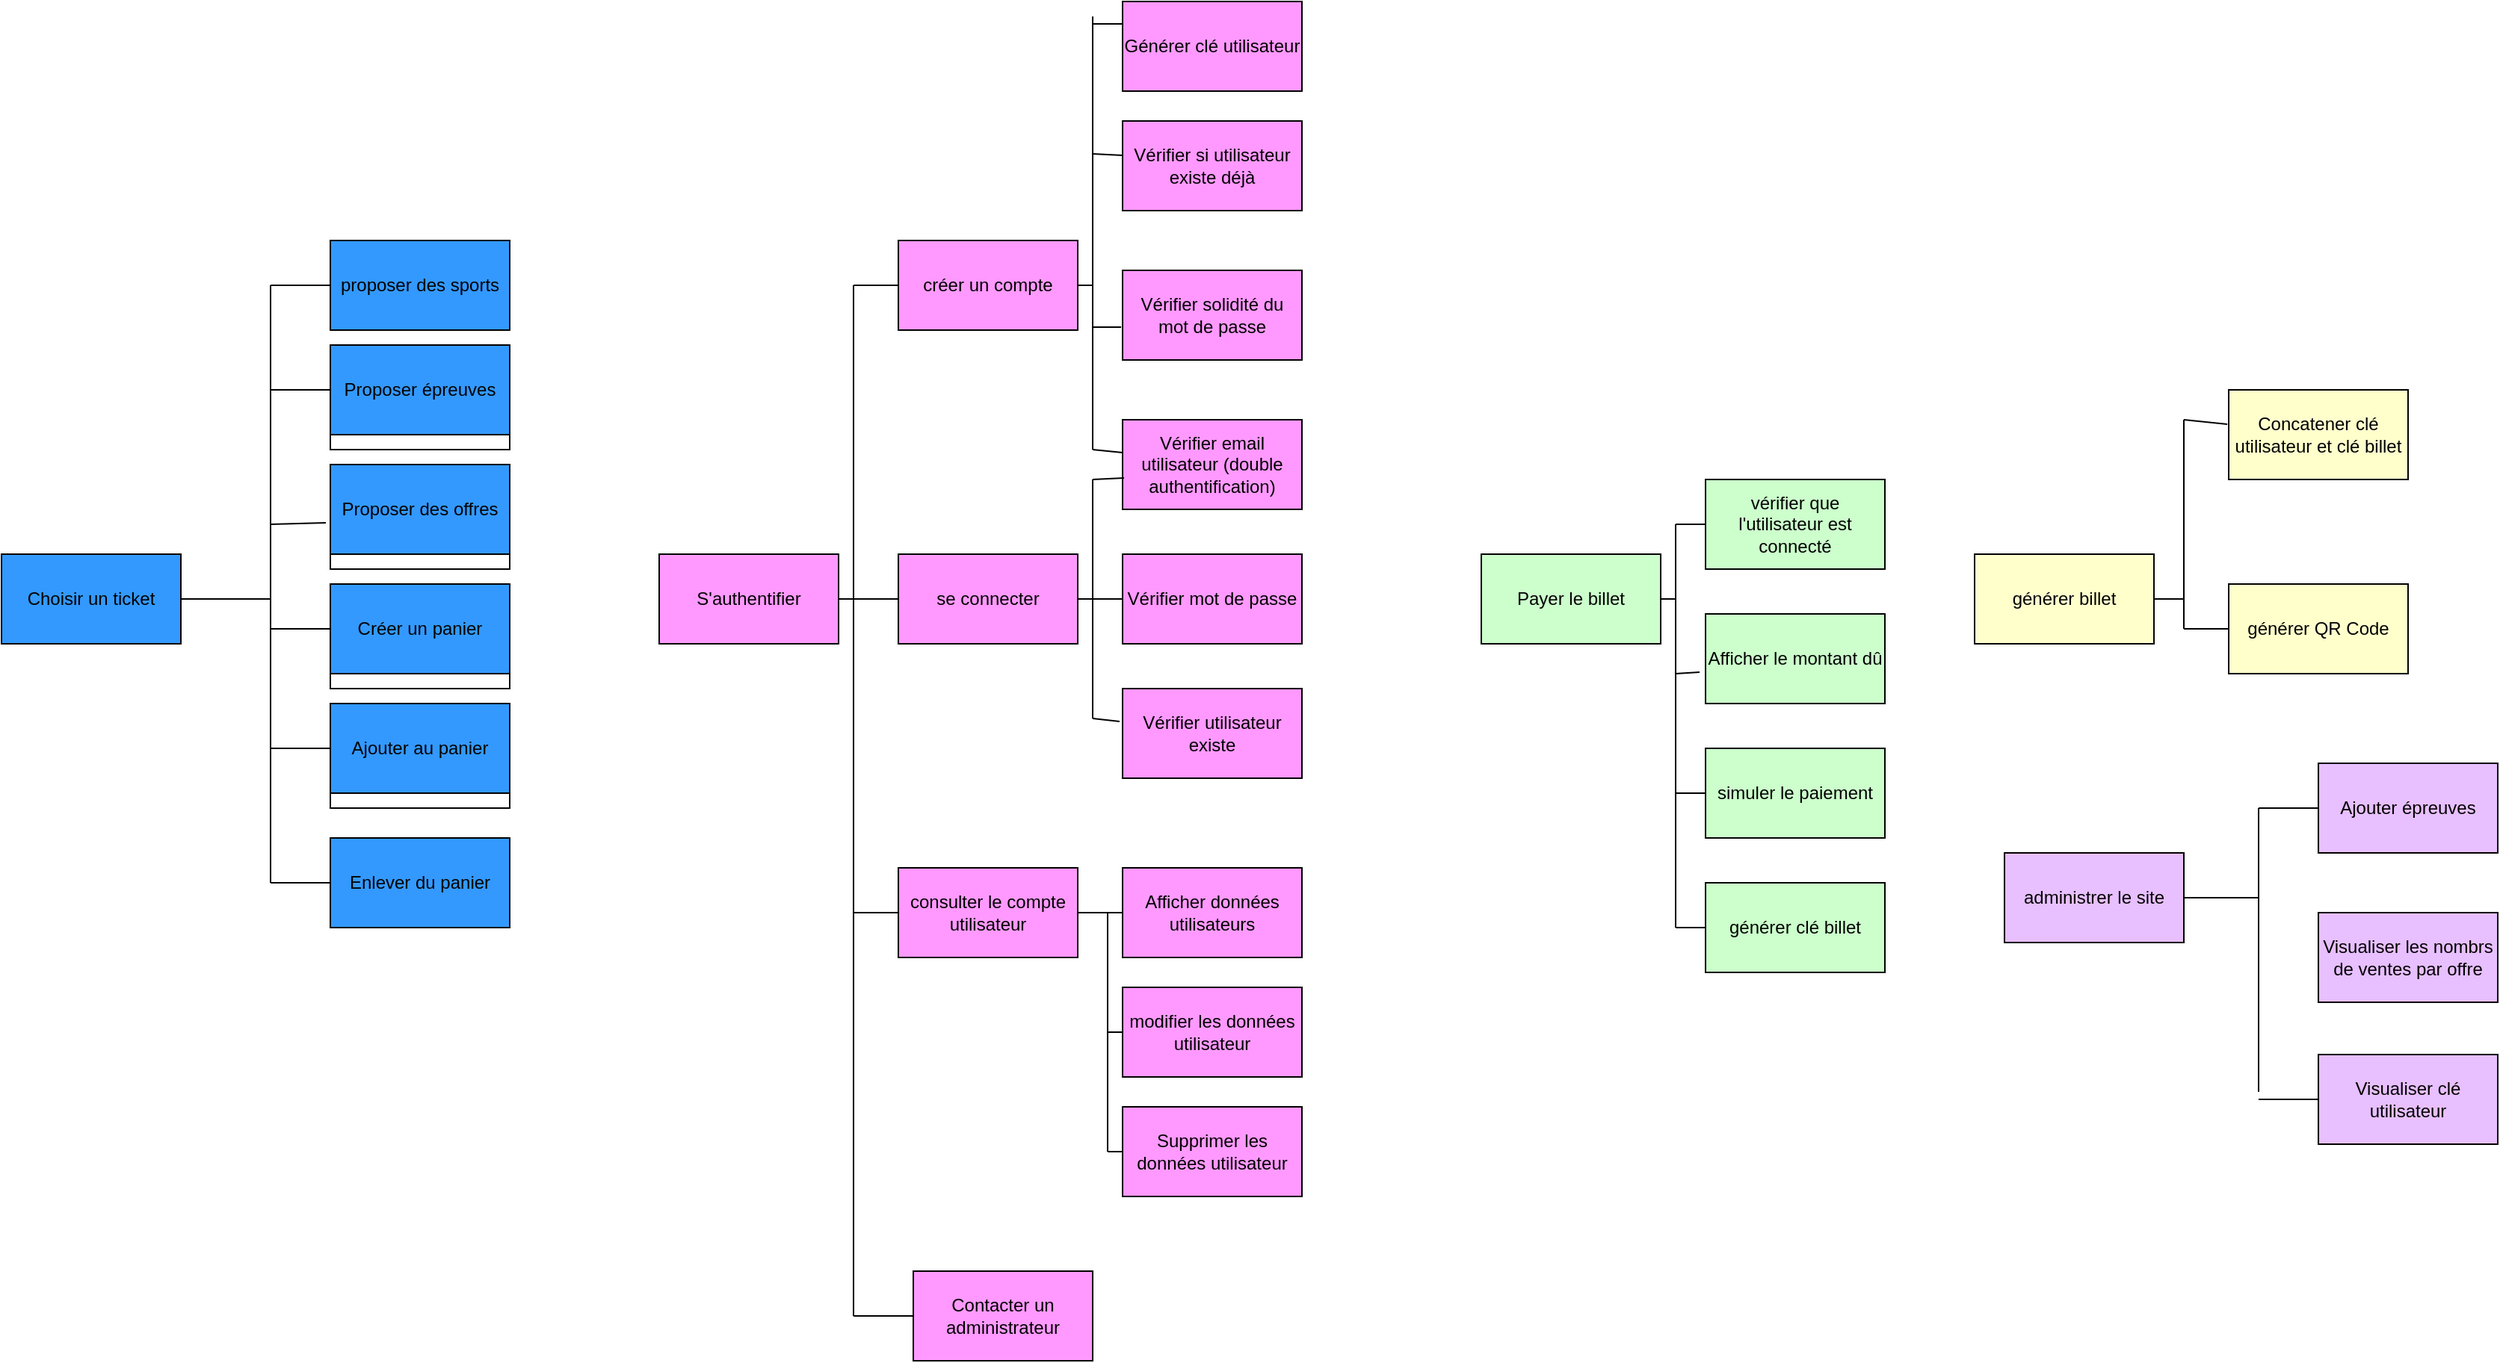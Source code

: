 <mxfile version="24.2.1" type="github">
  <diagram name="Page-1" id="ORcW78pB8pA4RtSE9EpY">
    <mxGraphModel dx="1434" dy="1915" grid="1" gridSize="10" guides="1" tooltips="1" connect="1" arrows="1" fold="1" page="1" pageScale="1" pageWidth="827" pageHeight="1169" math="0" shadow="0">
      <root>
        <mxCell id="0" />
        <mxCell id="1" parent="0" />
        <mxCell id="TDH0PIO0VaUoWsepzdBz-14" value="Choisir un ticket " style="rounded=0;whiteSpace=wrap;html=1;fillColor=#3399FF;" vertex="1" parent="1">
          <mxGeometry x="10" y="250" width="120" height="60" as="geometry" />
        </mxCell>
        <mxCell id="TDH0PIO0VaUoWsepzdBz-15" value="proposer des sports " style="rounded=0;whiteSpace=wrap;html=1;fillColor=#3399FF;" vertex="1" parent="1">
          <mxGeometry x="230" y="40" width="120" height="60" as="geometry" />
        </mxCell>
        <mxCell id="TDH0PIO0VaUoWsepzdBz-16" value="Proposer épreuves " style="rounded=0;whiteSpace=wrap;html=1;" vertex="1" parent="1">
          <mxGeometry x="230" y="120" width="120" height="60" as="geometry" />
        </mxCell>
        <mxCell id="TDH0PIO0VaUoWsepzdBz-17" value="Proposer des offres " style="rounded=0;whiteSpace=wrap;html=1;" vertex="1" parent="1">
          <mxGeometry x="230" y="200" width="120" height="60" as="geometry" />
        </mxCell>
        <mxCell id="TDH0PIO0VaUoWsepzdBz-18" value="Ajouter au panier " style="rounded=0;whiteSpace=wrap;html=1;" vertex="1" parent="1">
          <mxGeometry x="230" y="360" width="120" height="60" as="geometry" />
        </mxCell>
        <mxCell id="TDH0PIO0VaUoWsepzdBz-19" value="Enlever du panier " style="rounded=0;whiteSpace=wrap;html=1;fillColor=#3399FF;" vertex="1" parent="1">
          <mxGeometry x="230" y="440" width="120" height="60" as="geometry" />
        </mxCell>
        <mxCell id="TDH0PIO0VaUoWsepzdBz-20" value="Créer un panier " style="rounded=0;whiteSpace=wrap;html=1;" vertex="1" parent="1">
          <mxGeometry x="230" y="280" width="120" height="60" as="geometry" />
        </mxCell>
        <mxCell id="TDH0PIO0VaUoWsepzdBz-21" value="S&#39;authentifier " style="rounded=0;whiteSpace=wrap;html=1;fillColor=#FF99FF;" vertex="1" parent="1">
          <mxGeometry x="450" y="250" width="120" height="60" as="geometry" />
        </mxCell>
        <mxCell id="TDH0PIO0VaUoWsepzdBz-22" value="créer un compte " style="rounded=0;whiteSpace=wrap;html=1;fillColor=#FF99FF;" vertex="1" parent="1">
          <mxGeometry x="610" y="40" width="120" height="60" as="geometry" />
        </mxCell>
        <mxCell id="TDH0PIO0VaUoWsepzdBz-23" value="Vérifier si utilisateur existe déjà " style="rounded=0;whiteSpace=wrap;html=1;fillColor=#FF99FF;" vertex="1" parent="1">
          <mxGeometry x="760" y="-40" width="120" height="60" as="geometry" />
        </mxCell>
        <mxCell id="TDH0PIO0VaUoWsepzdBz-24" value="Vérifier solidité du mot de passe " style="rounded=0;whiteSpace=wrap;html=1;fillColor=#FF99FF;" vertex="1" parent="1">
          <mxGeometry x="760" y="60" width="120" height="60" as="geometry" />
        </mxCell>
        <mxCell id="TDH0PIO0VaUoWsepzdBz-25" value="Vérifier email utilisateur (double authentification)" style="rounded=0;whiteSpace=wrap;html=1;fillColor=#FF99FF;" vertex="1" parent="1">
          <mxGeometry x="760" y="160" width="120" height="60" as="geometry" />
        </mxCell>
        <mxCell id="TDH0PIO0VaUoWsepzdBz-26" value="se connecter " style="rounded=0;whiteSpace=wrap;html=1;fillColor=#FF99FF;" vertex="1" parent="1">
          <mxGeometry x="610" y="250" width="120" height="60" as="geometry" />
        </mxCell>
        <mxCell id="TDH0PIO0VaUoWsepzdBz-27" value="Vérifier utilisateur existe " style="rounded=0;whiteSpace=wrap;html=1;fillColor=#FF99FF;" vertex="1" parent="1">
          <mxGeometry x="760" y="340" width="120" height="60" as="geometry" />
        </mxCell>
        <mxCell id="TDH0PIO0VaUoWsepzdBz-28" value="Vérifier mot de passe " style="rounded=0;whiteSpace=wrap;html=1;fillColor=#FF99FF;" vertex="1" parent="1">
          <mxGeometry x="760" y="250" width="120" height="60" as="geometry" />
        </mxCell>
        <mxCell id="TDH0PIO0VaUoWsepzdBz-30" value="consulter le compte utilisateur " style="rounded=0;whiteSpace=wrap;html=1;fillColor=#FF99FF;" vertex="1" parent="1">
          <mxGeometry x="610" y="460" width="120" height="60" as="geometry" />
        </mxCell>
        <mxCell id="TDH0PIO0VaUoWsepzdBz-31" value="Afficher données utilisateurs " style="rounded=0;whiteSpace=wrap;html=1;fillColor=#FF99FF;" vertex="1" parent="1">
          <mxGeometry x="760" y="460" width="120" height="60" as="geometry" />
        </mxCell>
        <mxCell id="TDH0PIO0VaUoWsepzdBz-32" value="Générer clé utilisateur " style="rounded=0;whiteSpace=wrap;html=1;fillColor=#FF99FF;" vertex="1" parent="1">
          <mxGeometry x="760" y="-120" width="120" height="60" as="geometry" />
        </mxCell>
        <mxCell id="TDH0PIO0VaUoWsepzdBz-33" value="modifier les données utilisateur" style="rounded=0;whiteSpace=wrap;html=1;fillColor=#FF99FF;" vertex="1" parent="1">
          <mxGeometry x="760" y="540" width="120" height="60" as="geometry" />
        </mxCell>
        <mxCell id="TDH0PIO0VaUoWsepzdBz-34" value="Supprimer les données utilisateur" style="rounded=0;whiteSpace=wrap;html=1;fillColor=#FF99FF;" vertex="1" parent="1">
          <mxGeometry x="760" y="620" width="120" height="60" as="geometry" />
        </mxCell>
        <mxCell id="TDH0PIO0VaUoWsepzdBz-35" value="Contacter un administrateur " style="rounded=0;whiteSpace=wrap;html=1;fillColor=#FF99FF;" vertex="1" parent="1">
          <mxGeometry x="620" y="730" width="120" height="60" as="geometry" />
        </mxCell>
        <mxCell id="TDH0PIO0VaUoWsepzdBz-36" value="Proposer épreuves " style="rounded=0;whiteSpace=wrap;html=1;fillColor=#3399FF;" vertex="1" parent="1">
          <mxGeometry x="230" y="110" width="120" height="60" as="geometry" />
        </mxCell>
        <mxCell id="TDH0PIO0VaUoWsepzdBz-37" value="Proposer des offres " style="rounded=0;whiteSpace=wrap;html=1;fillColor=#3399FF;" vertex="1" parent="1">
          <mxGeometry x="230" y="190" width="120" height="60" as="geometry" />
        </mxCell>
        <mxCell id="TDH0PIO0VaUoWsepzdBz-38" value="Créer un panier " style="rounded=0;whiteSpace=wrap;html=1;fillColor=#3399FF;" vertex="1" parent="1">
          <mxGeometry x="230" y="270" width="120" height="60" as="geometry" />
        </mxCell>
        <mxCell id="TDH0PIO0VaUoWsepzdBz-39" value="Ajouter au panier " style="rounded=0;whiteSpace=wrap;html=1;fillColor=#3399FF;" vertex="1" parent="1">
          <mxGeometry x="230" y="350" width="120" height="60" as="geometry" />
        </mxCell>
        <mxCell id="TDH0PIO0VaUoWsepzdBz-42" value="" style="endArrow=none;html=1;rounded=0;exitX=1;exitY=0.5;exitDx=0;exitDy=0;" edge="1" parent="1" source="TDH0PIO0VaUoWsepzdBz-14">
          <mxGeometry width="50" height="50" relative="1" as="geometry">
            <mxPoint x="390" y="240" as="sourcePoint" />
            <mxPoint x="190" y="280" as="targetPoint" />
          </mxGeometry>
        </mxCell>
        <mxCell id="TDH0PIO0VaUoWsepzdBz-43" value="" style="endArrow=none;html=1;rounded=0;" edge="1" parent="1">
          <mxGeometry width="50" height="50" relative="1" as="geometry">
            <mxPoint x="190" y="470" as="sourcePoint" />
            <mxPoint x="190" y="70" as="targetPoint" />
          </mxGeometry>
        </mxCell>
        <mxCell id="TDH0PIO0VaUoWsepzdBz-44" value="" style="endArrow=none;html=1;rounded=0;entryX=0;entryY=0.5;entryDx=0;entryDy=0;" edge="1" parent="1" target="TDH0PIO0VaUoWsepzdBz-15">
          <mxGeometry width="50" height="50" relative="1" as="geometry">
            <mxPoint x="190" y="70" as="sourcePoint" />
            <mxPoint x="440" y="190" as="targetPoint" />
          </mxGeometry>
        </mxCell>
        <mxCell id="TDH0PIO0VaUoWsepzdBz-45" value="" style="endArrow=none;html=1;rounded=0;entryX=0;entryY=0.5;entryDx=0;entryDy=0;" edge="1" parent="1" target="TDH0PIO0VaUoWsepzdBz-19">
          <mxGeometry width="50" height="50" relative="1" as="geometry">
            <mxPoint x="190" y="470" as="sourcePoint" />
            <mxPoint x="440" y="190" as="targetPoint" />
          </mxGeometry>
        </mxCell>
        <mxCell id="TDH0PIO0VaUoWsepzdBz-46" value="" style="endArrow=none;html=1;rounded=0;entryX=0;entryY=0.5;entryDx=0;entryDy=0;" edge="1" parent="1" target="TDH0PIO0VaUoWsepzdBz-39">
          <mxGeometry width="50" height="50" relative="1" as="geometry">
            <mxPoint x="190" y="380" as="sourcePoint" />
            <mxPoint x="440" y="190" as="targetPoint" />
          </mxGeometry>
        </mxCell>
        <mxCell id="TDH0PIO0VaUoWsepzdBz-47" value="" style="endArrow=none;html=1;rounded=0;entryX=0;entryY=0.5;entryDx=0;entryDy=0;" edge="1" parent="1" target="TDH0PIO0VaUoWsepzdBz-38">
          <mxGeometry width="50" height="50" relative="1" as="geometry">
            <mxPoint x="190" y="300" as="sourcePoint" />
            <mxPoint x="440" y="190" as="targetPoint" />
          </mxGeometry>
        </mxCell>
        <mxCell id="TDH0PIO0VaUoWsepzdBz-48" value="" style="endArrow=none;html=1;rounded=0;entryX=-0.025;entryY=0.65;entryDx=0;entryDy=0;entryPerimeter=0;" edge="1" parent="1" target="TDH0PIO0VaUoWsepzdBz-37">
          <mxGeometry width="50" height="50" relative="1" as="geometry">
            <mxPoint x="190" y="230" as="sourcePoint" />
            <mxPoint x="440" y="190" as="targetPoint" />
          </mxGeometry>
        </mxCell>
        <mxCell id="TDH0PIO0VaUoWsepzdBz-49" value="" style="endArrow=none;html=1;rounded=0;exitX=0;exitY=0.5;exitDx=0;exitDy=0;" edge="1" parent="1" source="TDH0PIO0VaUoWsepzdBz-36">
          <mxGeometry width="50" height="50" relative="1" as="geometry">
            <mxPoint x="390" y="240" as="sourcePoint" />
            <mxPoint x="190" y="140" as="targetPoint" />
          </mxGeometry>
        </mxCell>
        <mxCell id="TDH0PIO0VaUoWsepzdBz-50" value="" style="endArrow=none;html=1;rounded=0;" edge="1" parent="1">
          <mxGeometry width="50" height="50" relative="1" as="geometry">
            <mxPoint x="580" y="70" as="sourcePoint" />
            <mxPoint x="580" y="760" as="targetPoint" />
          </mxGeometry>
        </mxCell>
        <mxCell id="TDH0PIO0VaUoWsepzdBz-51" value="" style="endArrow=none;html=1;rounded=0;exitX=1;exitY=0.5;exitDx=0;exitDy=0;entryX=0;entryY=0.5;entryDx=0;entryDy=0;" edge="1" parent="1" source="TDH0PIO0VaUoWsepzdBz-21" target="TDH0PIO0VaUoWsepzdBz-26">
          <mxGeometry width="50" height="50" relative="1" as="geometry">
            <mxPoint x="860" y="480" as="sourcePoint" />
            <mxPoint x="580" y="280" as="targetPoint" />
          </mxGeometry>
        </mxCell>
        <mxCell id="TDH0PIO0VaUoWsepzdBz-52" value="" style="endArrow=none;html=1;rounded=0;entryX=0;entryY=0.5;entryDx=0;entryDy=0;" edge="1" parent="1" target="TDH0PIO0VaUoWsepzdBz-30">
          <mxGeometry width="50" height="50" relative="1" as="geometry">
            <mxPoint x="580" y="490" as="sourcePoint" />
            <mxPoint x="910" y="430" as="targetPoint" />
          </mxGeometry>
        </mxCell>
        <mxCell id="TDH0PIO0VaUoWsepzdBz-53" value="" style="endArrow=none;html=1;rounded=0;entryX=0;entryY=0.5;entryDx=0;entryDy=0;" edge="1" parent="1" target="TDH0PIO0VaUoWsepzdBz-35">
          <mxGeometry width="50" height="50" relative="1" as="geometry">
            <mxPoint x="580" y="760" as="sourcePoint" />
            <mxPoint x="910" y="430" as="targetPoint" />
          </mxGeometry>
        </mxCell>
        <mxCell id="TDH0PIO0VaUoWsepzdBz-54" value="" style="endArrow=none;html=1;rounded=0;entryX=0;entryY=0.5;entryDx=0;entryDy=0;" edge="1" parent="1" target="TDH0PIO0VaUoWsepzdBz-22">
          <mxGeometry width="50" height="50" relative="1" as="geometry">
            <mxPoint x="580" y="70" as="sourcePoint" />
            <mxPoint x="910" y="190" as="targetPoint" />
          </mxGeometry>
        </mxCell>
        <mxCell id="TDH0PIO0VaUoWsepzdBz-55" value="" style="endArrow=none;html=1;rounded=0;" edge="1" parent="1">
          <mxGeometry width="50" height="50" relative="1" as="geometry">
            <mxPoint x="740" y="180" as="sourcePoint" />
            <mxPoint x="740" y="-110" as="targetPoint" />
          </mxGeometry>
        </mxCell>
        <mxCell id="TDH0PIO0VaUoWsepzdBz-56" value="" style="endArrow=none;html=1;rounded=0;" edge="1" parent="1">
          <mxGeometry width="50" height="50" relative="1" as="geometry">
            <mxPoint x="740" y="180" as="sourcePoint" />
            <mxPoint x="760" y="182" as="targetPoint" />
          </mxGeometry>
        </mxCell>
        <mxCell id="TDH0PIO0VaUoWsepzdBz-57" value="" style="endArrow=none;html=1;rounded=0;exitX=1;exitY=0.5;exitDx=0;exitDy=0;" edge="1" parent="1" source="TDH0PIO0VaUoWsepzdBz-22">
          <mxGeometry width="50" height="50" relative="1" as="geometry">
            <mxPoint x="860" y="240" as="sourcePoint" />
            <mxPoint x="740" y="70" as="targetPoint" />
          </mxGeometry>
        </mxCell>
        <mxCell id="TDH0PIO0VaUoWsepzdBz-58" value="" style="endArrow=none;html=1;rounded=0;entryX=0;entryY=0.25;entryDx=0;entryDy=0;" edge="1" parent="1" target="TDH0PIO0VaUoWsepzdBz-32">
          <mxGeometry width="50" height="50" relative="1" as="geometry">
            <mxPoint x="740" y="-105" as="sourcePoint" />
            <mxPoint x="910" y="190" as="targetPoint" />
          </mxGeometry>
        </mxCell>
        <mxCell id="TDH0PIO0VaUoWsepzdBz-59" value="" style="endArrow=none;html=1;rounded=0;entryX=0;entryY=0.383;entryDx=0;entryDy=0;entryPerimeter=0;" edge="1" parent="1" target="TDH0PIO0VaUoWsepzdBz-23">
          <mxGeometry width="50" height="50" relative="1" as="geometry">
            <mxPoint x="740" y="-18" as="sourcePoint" />
            <mxPoint x="760" y="-20" as="targetPoint" />
          </mxGeometry>
        </mxCell>
        <mxCell id="TDH0PIO0VaUoWsepzdBz-60" value="" style="endArrow=none;html=1;rounded=0;entryX=-0.008;entryY=0.633;entryDx=0;entryDy=0;entryPerimeter=0;" edge="1" parent="1" target="TDH0PIO0VaUoWsepzdBz-24">
          <mxGeometry width="50" height="50" relative="1" as="geometry">
            <mxPoint x="740" y="98" as="sourcePoint" />
            <mxPoint x="910" y="190" as="targetPoint" />
          </mxGeometry>
        </mxCell>
        <mxCell id="TDH0PIO0VaUoWsepzdBz-62" value="" style="endArrow=none;html=1;rounded=0;" edge="1" parent="1">
          <mxGeometry width="50" height="50" relative="1" as="geometry">
            <mxPoint x="740" y="200" as="sourcePoint" />
            <mxPoint x="740" y="360" as="targetPoint" />
          </mxGeometry>
        </mxCell>
        <mxCell id="TDH0PIO0VaUoWsepzdBz-63" value="" style="endArrow=none;html=1;rounded=0;entryX=0.008;entryY=0.65;entryDx=0;entryDy=0;entryPerimeter=0;" edge="1" parent="1" target="TDH0PIO0VaUoWsepzdBz-25">
          <mxGeometry width="50" height="50" relative="1" as="geometry">
            <mxPoint x="740" y="200" as="sourcePoint" />
            <mxPoint x="910" y="190" as="targetPoint" />
          </mxGeometry>
        </mxCell>
        <mxCell id="TDH0PIO0VaUoWsepzdBz-64" value="" style="endArrow=none;html=1;rounded=0;exitX=1;exitY=0.5;exitDx=0;exitDy=0;entryX=0;entryY=0.5;entryDx=0;entryDy=0;" edge="1" parent="1" source="TDH0PIO0VaUoWsepzdBz-26" target="TDH0PIO0VaUoWsepzdBz-28">
          <mxGeometry width="50" height="50" relative="1" as="geometry">
            <mxPoint x="860" y="240" as="sourcePoint" />
            <mxPoint x="910" y="190" as="targetPoint" />
          </mxGeometry>
        </mxCell>
        <mxCell id="TDH0PIO0VaUoWsepzdBz-65" value="" style="endArrow=none;html=1;rounded=0;exitX=1;exitY=0.5;exitDx=0;exitDy=0;entryX=0;entryY=0.5;entryDx=0;entryDy=0;" edge="1" parent="1" source="TDH0PIO0VaUoWsepzdBz-30" target="TDH0PIO0VaUoWsepzdBz-31">
          <mxGeometry width="50" height="50" relative="1" as="geometry">
            <mxPoint x="860" y="540" as="sourcePoint" />
            <mxPoint x="910" y="490" as="targetPoint" />
          </mxGeometry>
        </mxCell>
        <mxCell id="TDH0PIO0VaUoWsepzdBz-67" value="" style="endArrow=none;html=1;rounded=0;entryX=-0.017;entryY=0.367;entryDx=0;entryDy=0;entryPerimeter=0;" edge="1" parent="1" target="TDH0PIO0VaUoWsepzdBz-27">
          <mxGeometry width="50" height="50" relative="1" as="geometry">
            <mxPoint x="740" y="360" as="sourcePoint" />
            <mxPoint x="910" y="490" as="targetPoint" />
          </mxGeometry>
        </mxCell>
        <mxCell id="TDH0PIO0VaUoWsepzdBz-68" value="" style="endArrow=none;html=1;rounded=0;" edge="1" parent="1">
          <mxGeometry width="50" height="50" relative="1" as="geometry">
            <mxPoint x="750" y="490" as="sourcePoint" />
            <mxPoint x="750" y="650" as="targetPoint" />
          </mxGeometry>
        </mxCell>
        <mxCell id="TDH0PIO0VaUoWsepzdBz-69" value="" style="endArrow=none;html=1;rounded=0;entryX=0;entryY=0.5;entryDx=0;entryDy=0;" edge="1" parent="1" target="TDH0PIO0VaUoWsepzdBz-33">
          <mxGeometry width="50" height="50" relative="1" as="geometry">
            <mxPoint x="750" y="570" as="sourcePoint" />
            <mxPoint x="910" y="490" as="targetPoint" />
          </mxGeometry>
        </mxCell>
        <mxCell id="TDH0PIO0VaUoWsepzdBz-70" value="" style="endArrow=none;html=1;rounded=0;entryX=0;entryY=0.5;entryDx=0;entryDy=0;" edge="1" parent="1" target="TDH0PIO0VaUoWsepzdBz-34">
          <mxGeometry width="50" height="50" relative="1" as="geometry">
            <mxPoint x="750" y="650" as="sourcePoint" />
            <mxPoint x="910" y="490" as="targetPoint" />
          </mxGeometry>
        </mxCell>
        <mxCell id="TDH0PIO0VaUoWsepzdBz-71" value="Payer le billet " style="rounded=0;whiteSpace=wrap;html=1;fillColor=#CCFFCC;" vertex="1" parent="1">
          <mxGeometry x="1000" y="250" width="120" height="60" as="geometry" />
        </mxCell>
        <mxCell id="TDH0PIO0VaUoWsepzdBz-72" value="vérifier que l&#39;utilisateur est connecté " style="rounded=0;whiteSpace=wrap;html=1;fillColor=#CCFFCC;" vertex="1" parent="1">
          <mxGeometry x="1150" y="200" width="120" height="60" as="geometry" />
        </mxCell>
        <mxCell id="TDH0PIO0VaUoWsepzdBz-73" value="générer clé billet" style="rounded=0;whiteSpace=wrap;html=1;fillColor=#CCFFCC;" vertex="1" parent="1">
          <mxGeometry x="1150" y="470" width="120" height="60" as="geometry" />
        </mxCell>
        <mxCell id="TDH0PIO0VaUoWsepzdBz-74" value="" style="endArrow=none;html=1;rounded=0;" edge="1" parent="1">
          <mxGeometry width="50" height="50" relative="1" as="geometry">
            <mxPoint x="1130" y="500" as="sourcePoint" />
            <mxPoint x="1130" y="230" as="targetPoint" />
          </mxGeometry>
        </mxCell>
        <mxCell id="TDH0PIO0VaUoWsepzdBz-75" value="" style="endArrow=none;html=1;rounded=0;entryX=0;entryY=0.5;entryDx=0;entryDy=0;" edge="1" parent="1" target="TDH0PIO0VaUoWsepzdBz-72">
          <mxGeometry width="50" height="50" relative="1" as="geometry">
            <mxPoint x="1130" y="230" as="sourcePoint" />
            <mxPoint x="1180" y="100" as="targetPoint" />
          </mxGeometry>
        </mxCell>
        <mxCell id="TDH0PIO0VaUoWsepzdBz-76" value="" style="endArrow=none;html=1;rounded=0;entryX=0;entryY=0.5;entryDx=0;entryDy=0;" edge="1" parent="1" target="TDH0PIO0VaUoWsepzdBz-73">
          <mxGeometry width="50" height="50" relative="1" as="geometry">
            <mxPoint x="1130" y="500" as="sourcePoint" />
            <mxPoint x="1180" y="100" as="targetPoint" />
          </mxGeometry>
        </mxCell>
        <mxCell id="TDH0PIO0VaUoWsepzdBz-77" value="" style="endArrow=none;html=1;rounded=0;exitX=1;exitY=0.5;exitDx=0;exitDy=0;" edge="1" parent="1" source="TDH0PIO0VaUoWsepzdBz-71">
          <mxGeometry width="50" height="50" relative="1" as="geometry">
            <mxPoint x="1130" y="150" as="sourcePoint" />
            <mxPoint x="1130" y="280" as="targetPoint" />
          </mxGeometry>
        </mxCell>
        <mxCell id="TDH0PIO0VaUoWsepzdBz-78" value="générer billet " style="rounded=0;whiteSpace=wrap;html=1;fillColor=#FFFFCC;" vertex="1" parent="1">
          <mxGeometry x="1330" y="250" width="120" height="60" as="geometry" />
        </mxCell>
        <mxCell id="TDH0PIO0VaUoWsepzdBz-79" value="administrer le site " style="rounded=0;whiteSpace=wrap;html=1;fillColor=#E8BFFF;" vertex="1" parent="1">
          <mxGeometry x="1350" y="450" width="120" height="60" as="geometry" />
        </mxCell>
        <mxCell id="TDH0PIO0VaUoWsepzdBz-80" value="Ajouter épreuves " style="rounded=0;whiteSpace=wrap;html=1;fillColor=#E8BFFF;" vertex="1" parent="1">
          <mxGeometry x="1560" y="390" width="120" height="60" as="geometry" />
        </mxCell>
        <mxCell id="TDH0PIO0VaUoWsepzdBz-82" value="" style="endArrow=none;html=1;rounded=0;" edge="1" parent="1">
          <mxGeometry width="50" height="50" relative="1" as="geometry">
            <mxPoint x="1520" y="610" as="sourcePoint" />
            <mxPoint x="1520" y="420" as="targetPoint" />
          </mxGeometry>
        </mxCell>
        <mxCell id="TDH0PIO0VaUoWsepzdBz-83" value="" style="endArrow=none;html=1;rounded=0;entryX=0;entryY=0.5;entryDx=0;entryDy=0;" edge="1" parent="1" target="TDH0PIO0VaUoWsepzdBz-80">
          <mxGeometry width="50" height="50" relative="1" as="geometry">
            <mxPoint x="1520" y="420" as="sourcePoint" />
            <mxPoint x="1660" y="280" as="targetPoint" />
          </mxGeometry>
        </mxCell>
        <mxCell id="TDH0PIO0VaUoWsepzdBz-84" value="" style="endArrow=none;html=1;rounded=0;entryX=0;entryY=0.5;entryDx=0;entryDy=0;" edge="1" parent="1" target="TDH0PIO0VaUoWsepzdBz-81">
          <mxGeometry width="50" height="50" relative="1" as="geometry">
            <mxPoint x="1520" y="615" as="sourcePoint" />
            <mxPoint x="1660" y="280" as="targetPoint" />
          </mxGeometry>
        </mxCell>
        <mxCell id="TDH0PIO0VaUoWsepzdBz-85" value="" style="endArrow=none;html=1;rounded=0;exitX=1;exitY=0.5;exitDx=0;exitDy=0;" edge="1" parent="1" source="TDH0PIO0VaUoWsepzdBz-79">
          <mxGeometry width="50" height="50" relative="1" as="geometry">
            <mxPoint x="1610" y="330" as="sourcePoint" />
            <mxPoint x="1520" y="480" as="targetPoint" />
          </mxGeometry>
        </mxCell>
        <mxCell id="TDH0PIO0VaUoWsepzdBz-81" value="Visualiser clé utilisateur " style="rounded=0;whiteSpace=wrap;html=1;fillColor=#E8BFFF;" vertex="1" parent="1">
          <mxGeometry x="1560" y="585" width="120" height="60" as="geometry" />
        </mxCell>
        <mxCell id="TDH0PIO0VaUoWsepzdBz-86" value="Concatener clé utilisateur et clé billet " style="rounded=0;whiteSpace=wrap;html=1;fillColor=#FFFFCC;" vertex="1" parent="1">
          <mxGeometry x="1500" y="140" width="120" height="60" as="geometry" />
        </mxCell>
        <mxCell id="TDH0PIO0VaUoWsepzdBz-87" value="générer QR Code " style="rounded=0;whiteSpace=wrap;html=1;fillColor=#FFFFCC;" vertex="1" parent="1">
          <mxGeometry x="1500" y="270" width="120" height="60" as="geometry" />
        </mxCell>
        <mxCell id="TDH0PIO0VaUoWsepzdBz-88" value="" style="endArrow=none;html=1;rounded=0;exitX=1;exitY=0.5;exitDx=0;exitDy=0;" edge="1" parent="1" source="TDH0PIO0VaUoWsepzdBz-78">
          <mxGeometry width="50" height="50" relative="1" as="geometry">
            <mxPoint x="1500" y="320" as="sourcePoint" />
            <mxPoint x="1470" y="280" as="targetPoint" />
          </mxGeometry>
        </mxCell>
        <mxCell id="TDH0PIO0VaUoWsepzdBz-89" value="" style="endArrow=none;html=1;rounded=0;" edge="1" parent="1">
          <mxGeometry width="50" height="50" relative="1" as="geometry">
            <mxPoint x="1470" y="300" as="sourcePoint" />
            <mxPoint x="1470" y="160" as="targetPoint" />
          </mxGeometry>
        </mxCell>
        <mxCell id="TDH0PIO0VaUoWsepzdBz-90" value="" style="endArrow=none;html=1;rounded=0;entryX=-0.008;entryY=0.383;entryDx=0;entryDy=0;entryPerimeter=0;" edge="1" parent="1" target="TDH0PIO0VaUoWsepzdBz-86">
          <mxGeometry width="50" height="50" relative="1" as="geometry">
            <mxPoint x="1470" y="160" as="sourcePoint" />
            <mxPoint x="1550" y="270" as="targetPoint" />
          </mxGeometry>
        </mxCell>
        <mxCell id="TDH0PIO0VaUoWsepzdBz-91" value="" style="endArrow=none;html=1;rounded=0;entryX=0;entryY=0.5;entryDx=0;entryDy=0;" edge="1" parent="1" target="TDH0PIO0VaUoWsepzdBz-87">
          <mxGeometry width="50" height="50" relative="1" as="geometry">
            <mxPoint x="1470" y="300" as="sourcePoint" />
            <mxPoint x="1550" y="270" as="targetPoint" />
          </mxGeometry>
        </mxCell>
        <mxCell id="TDH0PIO0VaUoWsepzdBz-92" value="Visualiser les nombrs de ventes par offre " style="rounded=0;whiteSpace=wrap;html=1;fillColor=#E8BFFF;" vertex="1" parent="1">
          <mxGeometry x="1560" y="490" width="120" height="60" as="geometry" />
        </mxCell>
        <mxCell id="TDH0PIO0VaUoWsepzdBz-94" value="Afficher le montant dû " style="rounded=0;whiteSpace=wrap;html=1;fillColor=#CCFFCC;" vertex="1" parent="1">
          <mxGeometry x="1150" y="290" width="120" height="60" as="geometry" />
        </mxCell>
        <mxCell id="TDH0PIO0VaUoWsepzdBz-95" value="simuler le paiement " style="rounded=0;whiteSpace=wrap;html=1;fillColor=#CCFFCC;" vertex="1" parent="1">
          <mxGeometry x="1150" y="380" width="120" height="60" as="geometry" />
        </mxCell>
        <mxCell id="TDH0PIO0VaUoWsepzdBz-96" value="" style="endArrow=none;html=1;rounded=0;entryX=-0.033;entryY=0.65;entryDx=0;entryDy=0;entryPerimeter=0;" edge="1" parent="1" target="TDH0PIO0VaUoWsepzdBz-94">
          <mxGeometry width="50" height="50" relative="1" as="geometry">
            <mxPoint x="1130" y="330" as="sourcePoint" />
            <mxPoint x="1010" y="210" as="targetPoint" />
          </mxGeometry>
        </mxCell>
        <mxCell id="TDH0PIO0VaUoWsepzdBz-97" value="" style="endArrow=none;html=1;rounded=0;entryX=0;entryY=0.5;entryDx=0;entryDy=0;" edge="1" parent="1" target="TDH0PIO0VaUoWsepzdBz-95">
          <mxGeometry width="50" height="50" relative="1" as="geometry">
            <mxPoint x="1130" y="410" as="sourcePoint" />
            <mxPoint x="1010" y="210" as="targetPoint" />
          </mxGeometry>
        </mxCell>
      </root>
    </mxGraphModel>
  </diagram>
</mxfile>
